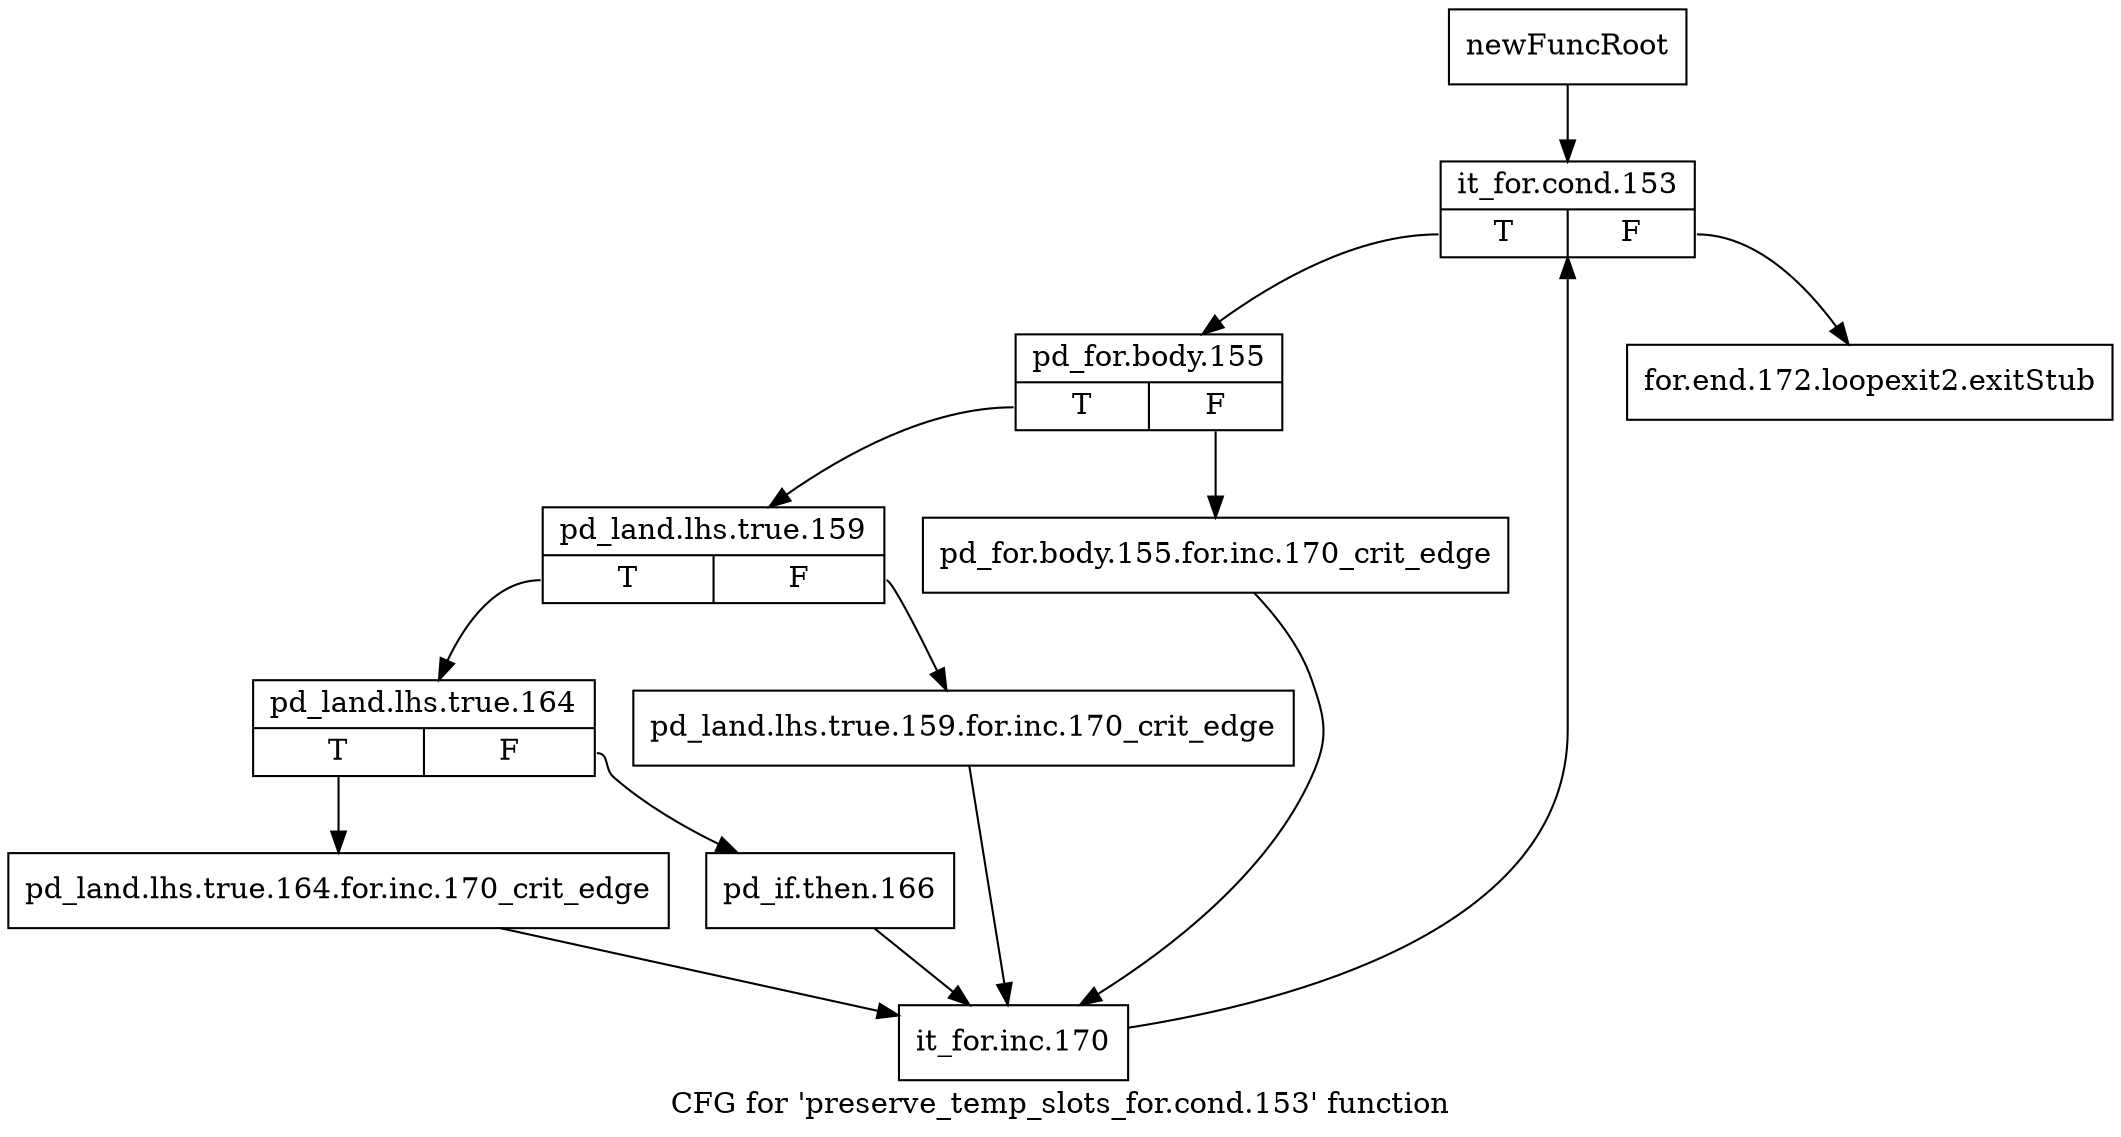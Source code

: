 digraph "CFG for 'preserve_temp_slots_for.cond.153' function" {
	label="CFG for 'preserve_temp_slots_for.cond.153' function";

	Node0xafda290 [shape=record,label="{newFuncRoot}"];
	Node0xafda290 -> Node0xafda330;
	Node0xafda2e0 [shape=record,label="{for.end.172.loopexit2.exitStub}"];
	Node0xafda330 [shape=record,label="{it_for.cond.153|{<s0>T|<s1>F}}"];
	Node0xafda330:s0 -> Node0xafda380;
	Node0xafda330:s1 -> Node0xafda2e0;
	Node0xafda380 [shape=record,label="{pd_for.body.155|{<s0>T|<s1>F}}"];
	Node0xafda380:s0 -> Node0xafda420;
	Node0xafda380:s1 -> Node0xafda3d0;
	Node0xafda3d0 [shape=record,label="{pd_for.body.155.for.inc.170_crit_edge}"];
	Node0xafda3d0 -> Node0xafda5b0;
	Node0xafda420 [shape=record,label="{pd_land.lhs.true.159|{<s0>T|<s1>F}}"];
	Node0xafda420:s0 -> Node0xafda4c0;
	Node0xafda420:s1 -> Node0xafda470;
	Node0xafda470 [shape=record,label="{pd_land.lhs.true.159.for.inc.170_crit_edge}"];
	Node0xafda470 -> Node0xafda5b0;
	Node0xafda4c0 [shape=record,label="{pd_land.lhs.true.164|{<s0>T|<s1>F}}"];
	Node0xafda4c0:s0 -> Node0xafda560;
	Node0xafda4c0:s1 -> Node0xafda510;
	Node0xafda510 [shape=record,label="{pd_if.then.166}"];
	Node0xafda510 -> Node0xafda5b0;
	Node0xafda560 [shape=record,label="{pd_land.lhs.true.164.for.inc.170_crit_edge}"];
	Node0xafda560 -> Node0xafda5b0;
	Node0xafda5b0 [shape=record,label="{it_for.inc.170}"];
	Node0xafda5b0 -> Node0xafda330;
}
